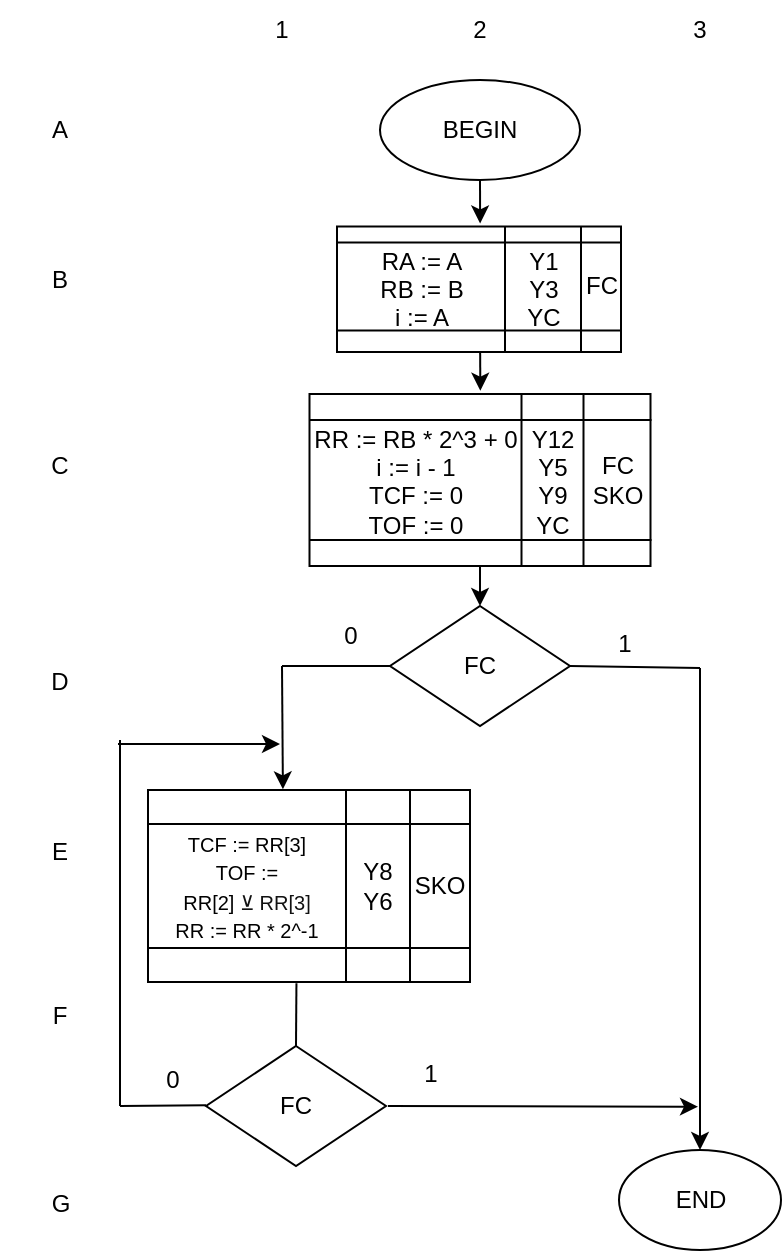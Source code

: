 <mxfile version="18.0.7" type="github">
  <diagram id="gWBOqwuCTexdovqESbqp" name="Page-1">
    <mxGraphModel dx="978" dy="678" grid="0" gridSize="10" guides="1" tooltips="1" connect="1" arrows="1" fold="1" page="0" pageScale="1" pageWidth="827" pageHeight="1169" math="0" shadow="0">
      <root>
        <mxCell id="0" />
        <mxCell id="1" parent="0" />
        <mxCell id="mzly6rjB0d2bTAhVQwtF-1" value="BEGIN" style="ellipse;whiteSpace=wrap;html=1;" parent="1" vertex="1">
          <mxGeometry x="250" y="40" width="100" height="50" as="geometry" />
        </mxCell>
        <mxCell id="mzly6rjB0d2bTAhVQwtF-5" value="FC" style="rhombus;whiteSpace=wrap;html=1;fontFamily=Helvetica;fontSize=12;" parent="1" vertex="1">
          <mxGeometry x="255" y="303" width="90" height="60" as="geometry" />
        </mxCell>
        <mxCell id="mzly6rjB0d2bTAhVQwtF-6" value="" style="endArrow=none;html=1;rounded=0;fontFamily=Helvetica;fontSize=12;exitX=1;exitY=0.5;exitDx=0;exitDy=0;" parent="1" source="mzly6rjB0d2bTAhVQwtF-5" edge="1">
          <mxGeometry width="50" height="50" relative="1" as="geometry">
            <mxPoint x="371" y="292" as="sourcePoint" />
            <mxPoint x="410" y="334" as="targetPoint" />
          </mxGeometry>
        </mxCell>
        <mxCell id="mzly6rjB0d2bTAhVQwtF-7" value="" style="endArrow=classic;html=1;rounded=0;fontFamily=Helvetica;fontSize=12;entryX=0.5;entryY=0;entryDx=0;entryDy=0;" parent="1" target="mzly6rjB0d2bTAhVQwtF-16" edge="1">
          <mxGeometry width="50" height="50" relative="1" as="geometry">
            <mxPoint x="410" y="334" as="sourcePoint" />
            <mxPoint x="410" y="413" as="targetPoint" />
          </mxGeometry>
        </mxCell>
        <mxCell id="mzly6rjB0d2bTAhVQwtF-10" value="" style="endArrow=classic;html=1;rounded=0;fontFamily=Helvetica;fontSize=12;exitX=0.5;exitY=1;exitDx=0;exitDy=0;entryX=0.501;entryY=-0.128;entryDx=0;entryDy=0;entryPerimeter=0;" parent="1" target="LZAnv2CxnYplD1Uf9KJ6-15" edge="1">
          <mxGeometry width="50" height="50" relative="1" as="geometry">
            <mxPoint x="300" y="160" as="sourcePoint" />
            <mxPoint x="300" y="180" as="targetPoint" />
          </mxGeometry>
        </mxCell>
        <mxCell id="mzly6rjB0d2bTAhVQwtF-11" value="" style="endArrow=classic;html=1;rounded=0;fontFamily=Helvetica;fontSize=12;exitX=0.5;exitY=1;exitDx=0;exitDy=0;entryX=0.504;entryY=-0.188;entryDx=0;entryDy=0;entryPerimeter=0;" parent="1" source="mzly6rjB0d2bTAhVQwtF-1" target="LZAnv2CxnYplD1Uf9KJ6-2" edge="1">
          <mxGeometry width="50" height="50" relative="1" as="geometry">
            <mxPoint x="370" y="270" as="sourcePoint" />
            <mxPoint x="300" y="120" as="targetPoint" />
          </mxGeometry>
        </mxCell>
        <mxCell id="mzly6rjB0d2bTAhVQwtF-13" value="" style="endArrow=none;html=1;rounded=0;fontFamily=Helvetica;fontSize=12;exitX=0;exitY=0.5;exitDx=0;exitDy=0;" parent="1" source="mzly6rjB0d2bTAhVQwtF-5" edge="1">
          <mxGeometry width="50" height="50" relative="1" as="geometry">
            <mxPoint x="371" y="372" as="sourcePoint" />
            <mxPoint x="201" y="333" as="targetPoint" />
          </mxGeometry>
        </mxCell>
        <mxCell id="mzly6rjB0d2bTAhVQwtF-14" value="" style="endArrow=classic;html=1;rounded=0;fontFamily=Helvetica;fontSize=12;entryX=0.419;entryY=-0.02;entryDx=0;entryDy=0;entryPerimeter=0;" parent="1" target="LZAnv2CxnYplD1Uf9KJ6-28" edge="1">
          <mxGeometry width="50" height="50" relative="1" as="geometry">
            <mxPoint x="201" y="333" as="sourcePoint" />
            <mxPoint x="202" y="391" as="targetPoint" />
          </mxGeometry>
        </mxCell>
        <mxCell id="mzly6rjB0d2bTAhVQwtF-16" value="END" style="ellipse;whiteSpace=wrap;html=1;fontFamily=Helvetica;fontSize=12;" parent="1" vertex="1">
          <mxGeometry x="369.5" y="575" width="81" height="50" as="geometry" />
        </mxCell>
        <mxCell id="mzly6rjB0d2bTAhVQwtF-19" value="" style="endArrow=none;html=1;rounded=0;fontFamily=Helvetica;fontSize=12;" parent="1" edge="1">
          <mxGeometry width="50" height="50" relative="1" as="geometry">
            <mxPoint x="120" y="553" as="sourcePoint" />
            <mxPoint x="120" y="370" as="targetPoint" />
          </mxGeometry>
        </mxCell>
        <mxCell id="mzly6rjB0d2bTAhVQwtF-20" value="" style="endArrow=classic;html=1;rounded=0;fontFamily=Helvetica;fontSize=12;" parent="1" edge="1">
          <mxGeometry width="50" height="50" relative="1" as="geometry">
            <mxPoint x="119" y="372" as="sourcePoint" />
            <mxPoint x="200" y="372" as="targetPoint" />
          </mxGeometry>
        </mxCell>
        <mxCell id="mzly6rjB0d2bTAhVQwtF-21" value="1" style="text;html=1;strokeColor=none;fillColor=none;align=center;verticalAlign=middle;whiteSpace=wrap;rounded=0;fontFamily=Helvetica;fontSize=12;" parent="1" vertex="1">
          <mxGeometry x="171" width="60" height="30" as="geometry" />
        </mxCell>
        <mxCell id="mzly6rjB0d2bTAhVQwtF-22" value="2" style="text;html=1;strokeColor=none;fillColor=none;align=center;verticalAlign=middle;whiteSpace=wrap;rounded=0;fontFamily=Helvetica;fontSize=12;" parent="1" vertex="1">
          <mxGeometry x="269.5" width="60" height="30" as="geometry" />
        </mxCell>
        <mxCell id="mzly6rjB0d2bTAhVQwtF-23" value="3" style="text;html=1;strokeColor=none;fillColor=none;align=center;verticalAlign=middle;whiteSpace=wrap;rounded=0;fontFamily=Helvetica;fontSize=12;" parent="1" vertex="1">
          <mxGeometry x="380" width="60" height="30" as="geometry" />
        </mxCell>
        <mxCell id="mzly6rjB0d2bTAhVQwtF-24" value="A" style="text;html=1;strokeColor=none;fillColor=none;align=center;verticalAlign=middle;whiteSpace=wrap;rounded=0;fontFamily=Helvetica;fontSize=12;" parent="1" vertex="1">
          <mxGeometry x="60" y="50" width="60" height="30" as="geometry" />
        </mxCell>
        <mxCell id="mzly6rjB0d2bTAhVQwtF-25" value="B" style="text;html=1;strokeColor=none;fillColor=none;align=center;verticalAlign=middle;whiteSpace=wrap;rounded=0;fontFamily=Helvetica;fontSize=12;" parent="1" vertex="1">
          <mxGeometry x="60" y="125" width="60" height="30" as="geometry" />
        </mxCell>
        <mxCell id="mzly6rjB0d2bTAhVQwtF-26" value="C" style="text;html=1;strokeColor=none;fillColor=none;align=center;verticalAlign=middle;whiteSpace=wrap;rounded=0;fontFamily=Helvetica;fontSize=12;" parent="1" vertex="1">
          <mxGeometry x="60" y="218" width="60" height="30" as="geometry" />
        </mxCell>
        <mxCell id="mzly6rjB0d2bTAhVQwtF-27" value="D" style="text;html=1;strokeColor=none;fillColor=none;align=center;verticalAlign=middle;whiteSpace=wrap;rounded=0;fontFamily=Helvetica;fontSize=12;" parent="1" vertex="1">
          <mxGeometry x="60" y="326" width="60" height="30" as="geometry" />
        </mxCell>
        <mxCell id="mzly6rjB0d2bTAhVQwtF-28" value="E" style="text;html=1;strokeColor=none;fillColor=none;align=center;verticalAlign=middle;whiteSpace=wrap;rounded=0;fontFamily=Helvetica;fontSize=12;" parent="1" vertex="1">
          <mxGeometry x="60" y="411" width="60" height="30" as="geometry" />
        </mxCell>
        <mxCell id="mzly6rjB0d2bTAhVQwtF-29" value="F" style="text;html=1;strokeColor=none;fillColor=none;align=center;verticalAlign=middle;whiteSpace=wrap;rounded=0;fontFamily=Helvetica;fontSize=12;" parent="1" vertex="1">
          <mxGeometry x="60" y="493" width="60" height="30" as="geometry" />
        </mxCell>
        <mxCell id="WTmnEbOaFGeAtniKWUdR-5" value="" style="endArrow=classic;html=1;rounded=0;entryX=0.5;entryY=0;entryDx=0;entryDy=0;" parent="1" source="LZAnv2CxnYplD1Uf9KJ6-23" target="mzly6rjB0d2bTAhVQwtF-5" edge="1">
          <mxGeometry width="50" height="50" relative="1" as="geometry">
            <mxPoint x="300" y="286.0" as="sourcePoint" />
            <mxPoint x="425" y="357" as="targetPoint" />
          </mxGeometry>
        </mxCell>
        <mxCell id="WTmnEbOaFGeAtniKWUdR-8" value="" style="endArrow=none;html=1;rounded=0;entryX=0.461;entryY=1.006;entryDx=0;entryDy=0;entryPerimeter=0;exitX=0.5;exitY=0;exitDx=0;exitDy=0;" parent="1" source="X1NxIXJc54z0yrcDzN2V-1" target="LZAnv2CxnYplD1Uf9KJ6-27" edge="1">
          <mxGeometry width="50" height="50" relative="1" as="geometry">
            <mxPoint x="202" y="522" as="sourcePoint" />
            <mxPoint x="203" y="487" as="targetPoint" />
          </mxGeometry>
        </mxCell>
        <mxCell id="LZAnv2CxnYplD1Uf9KJ6-1" value="" style="shape=table;html=1;whiteSpace=wrap;startSize=0;container=1;collapsible=0;childLayout=tableLayout;" parent="1" vertex="1">
          <mxGeometry x="228.5" y="113.25" width="142" height="62.75" as="geometry" />
        </mxCell>
        <mxCell id="LZAnv2CxnYplD1Uf9KJ6-2" value="" style="shape=tableRow;horizontal=0;startSize=0;swimlaneHead=0;swimlaneBody=0;top=0;left=0;bottom=0;right=0;collapsible=0;dropTarget=0;fillColor=none;points=[[0,0.5],[1,0.5]];portConstraint=eastwest;" parent="LZAnv2CxnYplD1Uf9KJ6-1" vertex="1">
          <mxGeometry width="142" height="8" as="geometry" />
        </mxCell>
        <mxCell id="LZAnv2CxnYplD1Uf9KJ6-3" value="" style="shape=partialRectangle;html=1;whiteSpace=wrap;connectable=0;fillColor=none;top=0;left=0;bottom=0;right=0;overflow=hidden;" parent="LZAnv2CxnYplD1Uf9KJ6-2" vertex="1">
          <mxGeometry width="84" height="8" as="geometry">
            <mxRectangle width="84" height="8" as="alternateBounds" />
          </mxGeometry>
        </mxCell>
        <mxCell id="LZAnv2CxnYplD1Uf9KJ6-4" value="" style="shape=partialRectangle;html=1;whiteSpace=wrap;connectable=0;fillColor=none;top=0;left=0;bottom=0;right=0;overflow=hidden;" parent="LZAnv2CxnYplD1Uf9KJ6-2" vertex="1">
          <mxGeometry x="84" width="38" height="8" as="geometry">
            <mxRectangle width="38" height="8" as="alternateBounds" />
          </mxGeometry>
        </mxCell>
        <mxCell id="LZAnv2CxnYplD1Uf9KJ6-5" value="" style="shape=partialRectangle;html=1;whiteSpace=wrap;connectable=0;fillColor=none;top=0;left=0;bottom=0;right=0;overflow=hidden;" parent="LZAnv2CxnYplD1Uf9KJ6-2" vertex="1">
          <mxGeometry x="122" width="20" height="8" as="geometry">
            <mxRectangle width="20" height="8" as="alternateBounds" />
          </mxGeometry>
        </mxCell>
        <mxCell id="LZAnv2CxnYplD1Uf9KJ6-6" value="" style="shape=tableRow;horizontal=0;startSize=0;swimlaneHead=0;swimlaneBody=0;top=0;left=0;bottom=0;right=0;collapsible=0;dropTarget=0;fillColor=none;points=[[0,0.5],[1,0.5]];portConstraint=eastwest;" parent="LZAnv2CxnYplD1Uf9KJ6-1" vertex="1">
          <mxGeometry y="8" width="142" height="44" as="geometry" />
        </mxCell>
        <mxCell id="LZAnv2CxnYplD1Uf9KJ6-7" value="&lt;span&gt;RA := A&lt;/span&gt;&lt;br&gt;&lt;span&gt;RB := B&lt;br&gt;i := A&lt;br&gt;&lt;/span&gt;" style="shape=partialRectangle;html=1;whiteSpace=wrap;connectable=0;fillColor=none;top=0;left=0;bottom=0;right=0;overflow=hidden;" parent="LZAnv2CxnYplD1Uf9KJ6-6" vertex="1">
          <mxGeometry width="84" height="44" as="geometry">
            <mxRectangle width="84" height="44" as="alternateBounds" />
          </mxGeometry>
        </mxCell>
        <mxCell id="LZAnv2CxnYplD1Uf9KJ6-8" value="Y1&lt;br&gt;Y3&lt;br&gt;YC" style="shape=partialRectangle;html=1;whiteSpace=wrap;connectable=0;fillColor=none;top=0;left=0;bottom=0;right=0;overflow=hidden;" parent="LZAnv2CxnYplD1Uf9KJ6-6" vertex="1">
          <mxGeometry x="84" width="38" height="44" as="geometry">
            <mxRectangle width="38" height="44" as="alternateBounds" />
          </mxGeometry>
        </mxCell>
        <mxCell id="LZAnv2CxnYplD1Uf9KJ6-9" value="FC" style="shape=partialRectangle;html=1;whiteSpace=wrap;connectable=0;fillColor=none;top=0;left=0;bottom=0;right=0;overflow=hidden;" parent="LZAnv2CxnYplD1Uf9KJ6-6" vertex="1">
          <mxGeometry x="122" width="20" height="44" as="geometry">
            <mxRectangle width="20" height="44" as="alternateBounds" />
          </mxGeometry>
        </mxCell>
        <mxCell id="LZAnv2CxnYplD1Uf9KJ6-10" value="" style="shape=tableRow;horizontal=0;startSize=0;swimlaneHead=0;swimlaneBody=0;top=0;left=0;bottom=0;right=0;collapsible=0;dropTarget=0;fillColor=none;points=[[0,0.5],[1,0.5]];portConstraint=eastwest;" parent="LZAnv2CxnYplD1Uf9KJ6-1" vertex="1">
          <mxGeometry y="52" width="142" height="11" as="geometry" />
        </mxCell>
        <mxCell id="LZAnv2CxnYplD1Uf9KJ6-11" value="" style="shape=partialRectangle;html=1;whiteSpace=wrap;connectable=0;fillColor=none;top=0;left=0;bottom=0;right=0;overflow=hidden;" parent="LZAnv2CxnYplD1Uf9KJ6-10" vertex="1">
          <mxGeometry width="84" height="11" as="geometry">
            <mxRectangle width="84" height="11" as="alternateBounds" />
          </mxGeometry>
        </mxCell>
        <mxCell id="LZAnv2CxnYplD1Uf9KJ6-12" value="" style="shape=partialRectangle;html=1;whiteSpace=wrap;connectable=0;fillColor=none;top=0;left=0;bottom=0;right=0;overflow=hidden;" parent="LZAnv2CxnYplD1Uf9KJ6-10" vertex="1">
          <mxGeometry x="84" width="38" height="11" as="geometry">
            <mxRectangle width="38" height="11" as="alternateBounds" />
          </mxGeometry>
        </mxCell>
        <mxCell id="LZAnv2CxnYplD1Uf9KJ6-13" value="" style="shape=partialRectangle;html=1;whiteSpace=wrap;connectable=0;fillColor=none;top=0;left=0;bottom=0;right=0;overflow=hidden;pointerEvents=1;" parent="LZAnv2CxnYplD1Uf9KJ6-10" vertex="1">
          <mxGeometry x="122" width="20" height="11" as="geometry">
            <mxRectangle width="20" height="11" as="alternateBounds" />
          </mxGeometry>
        </mxCell>
        <mxCell id="LZAnv2CxnYplD1Uf9KJ6-14" value="" style="shape=table;html=1;whiteSpace=wrap;startSize=0;container=1;collapsible=0;childLayout=tableLayout;" parent="1" vertex="1">
          <mxGeometry x="214.75" y="197" width="170.5" height="86" as="geometry" />
        </mxCell>
        <mxCell id="LZAnv2CxnYplD1Uf9KJ6-15" value="" style="shape=tableRow;horizontal=0;startSize=0;swimlaneHead=0;swimlaneBody=0;top=0;left=0;bottom=0;right=0;collapsible=0;dropTarget=0;fillColor=none;points=[[0,0.5],[1,0.5]];portConstraint=eastwest;" parent="LZAnv2CxnYplD1Uf9KJ6-14" vertex="1">
          <mxGeometry width="170.5" height="13" as="geometry" />
        </mxCell>
        <mxCell id="LZAnv2CxnYplD1Uf9KJ6-16" value="" style="shape=partialRectangle;html=1;whiteSpace=wrap;connectable=0;fillColor=none;top=0;left=0;bottom=0;right=0;overflow=hidden;" parent="LZAnv2CxnYplD1Uf9KJ6-15" vertex="1">
          <mxGeometry width="106" height="13" as="geometry">
            <mxRectangle width="106" height="13" as="alternateBounds" />
          </mxGeometry>
        </mxCell>
        <mxCell id="LZAnv2CxnYplD1Uf9KJ6-17" value="" style="shape=partialRectangle;html=1;whiteSpace=wrap;connectable=0;fillColor=none;top=0;left=0;bottom=0;right=0;overflow=hidden;" parent="LZAnv2CxnYplD1Uf9KJ6-15" vertex="1">
          <mxGeometry x="106" width="31" height="13" as="geometry">
            <mxRectangle width="31" height="13" as="alternateBounds" />
          </mxGeometry>
        </mxCell>
        <mxCell id="LZAnv2CxnYplD1Uf9KJ6-18" value="" style="shape=partialRectangle;html=1;whiteSpace=wrap;connectable=0;fillColor=none;top=0;left=0;bottom=0;right=0;overflow=hidden;" parent="LZAnv2CxnYplD1Uf9KJ6-15" vertex="1">
          <mxGeometry x="137" width="34" height="13" as="geometry">
            <mxRectangle width="34" height="13" as="alternateBounds" />
          </mxGeometry>
        </mxCell>
        <mxCell id="LZAnv2CxnYplD1Uf9KJ6-19" value="" style="shape=tableRow;horizontal=0;startSize=0;swimlaneHead=0;swimlaneBody=0;top=0;left=0;bottom=0;right=0;collapsible=0;dropTarget=0;fillColor=none;points=[[0,0.5],[1,0.5]];portConstraint=eastwest;" parent="LZAnv2CxnYplD1Uf9KJ6-14" vertex="1">
          <mxGeometry y="13" width="170.5" height="60" as="geometry" />
        </mxCell>
        <mxCell id="LZAnv2CxnYplD1Uf9KJ6-20" value="&lt;span&gt;RR := RB * 2^3 + 0&lt;/span&gt;&lt;br&gt;&lt;span&gt;i := i - 1&lt;br&gt;&lt;/span&gt;TCF := 0&lt;br&gt;TOF := 0&lt;span&gt;&lt;br&gt;&lt;/span&gt;" style="shape=partialRectangle;html=1;whiteSpace=wrap;connectable=0;fillColor=none;top=0;left=0;bottom=0;right=0;overflow=hidden;" parent="LZAnv2CxnYplD1Uf9KJ6-19" vertex="1">
          <mxGeometry width="106" height="60" as="geometry">
            <mxRectangle width="106" height="60" as="alternateBounds" />
          </mxGeometry>
        </mxCell>
        <mxCell id="LZAnv2CxnYplD1Uf9KJ6-21" value="Y12&lt;br&gt;Y5&lt;br&gt;Y9&lt;br&gt;YC" style="shape=partialRectangle;html=1;whiteSpace=wrap;connectable=0;fillColor=none;top=0;left=0;bottom=0;right=0;overflow=hidden;" parent="LZAnv2CxnYplD1Uf9KJ6-19" vertex="1">
          <mxGeometry x="106" width="31" height="60" as="geometry">
            <mxRectangle width="31" height="60" as="alternateBounds" />
          </mxGeometry>
        </mxCell>
        <mxCell id="LZAnv2CxnYplD1Uf9KJ6-22" value="FC&lt;br&gt;SKO" style="shape=partialRectangle;html=1;whiteSpace=wrap;connectable=0;fillColor=none;top=0;left=0;bottom=0;right=0;overflow=hidden;" parent="LZAnv2CxnYplD1Uf9KJ6-19" vertex="1">
          <mxGeometry x="137" width="34" height="60" as="geometry">
            <mxRectangle width="34" height="60" as="alternateBounds" />
          </mxGeometry>
        </mxCell>
        <mxCell id="LZAnv2CxnYplD1Uf9KJ6-23" value="" style="shape=tableRow;horizontal=0;startSize=0;swimlaneHead=0;swimlaneBody=0;top=0;left=0;bottom=0;right=0;collapsible=0;dropTarget=0;fillColor=none;points=[[0,0.5],[1,0.5]];portConstraint=eastwest;" parent="LZAnv2CxnYplD1Uf9KJ6-14" vertex="1">
          <mxGeometry y="73" width="170.5" height="13" as="geometry" />
        </mxCell>
        <mxCell id="LZAnv2CxnYplD1Uf9KJ6-24" value="" style="shape=partialRectangle;html=1;whiteSpace=wrap;connectable=0;fillColor=none;top=0;left=0;bottom=0;right=0;overflow=hidden;" parent="LZAnv2CxnYplD1Uf9KJ6-23" vertex="1">
          <mxGeometry width="106" height="13" as="geometry">
            <mxRectangle width="106" height="13" as="alternateBounds" />
          </mxGeometry>
        </mxCell>
        <mxCell id="LZAnv2CxnYplD1Uf9KJ6-25" value="" style="shape=partialRectangle;html=1;whiteSpace=wrap;connectable=0;fillColor=none;top=0;left=0;bottom=0;right=0;overflow=hidden;" parent="LZAnv2CxnYplD1Uf9KJ6-23" vertex="1">
          <mxGeometry x="106" width="31" height="13" as="geometry">
            <mxRectangle width="31" height="13" as="alternateBounds" />
          </mxGeometry>
        </mxCell>
        <mxCell id="LZAnv2CxnYplD1Uf9KJ6-26" value="" style="shape=partialRectangle;html=1;whiteSpace=wrap;connectable=0;fillColor=none;top=0;left=0;bottom=0;right=0;overflow=hidden;pointerEvents=1;" parent="LZAnv2CxnYplD1Uf9KJ6-23" vertex="1">
          <mxGeometry x="137" width="34" height="13" as="geometry">
            <mxRectangle width="34" height="13" as="alternateBounds" />
          </mxGeometry>
        </mxCell>
        <mxCell id="LZAnv2CxnYplD1Uf9KJ6-27" value="" style="shape=table;html=1;whiteSpace=wrap;startSize=0;container=1;collapsible=0;childLayout=tableLayout;" parent="1" vertex="1">
          <mxGeometry x="134" y="395" width="161" height="96" as="geometry" />
        </mxCell>
        <mxCell id="LZAnv2CxnYplD1Uf9KJ6-28" value="" style="shape=tableRow;horizontal=0;startSize=0;swimlaneHead=0;swimlaneBody=0;top=0;left=0;bottom=0;right=0;collapsible=0;dropTarget=0;fillColor=none;points=[[0,0.5],[1,0.5]];portConstraint=eastwest;" parent="LZAnv2CxnYplD1Uf9KJ6-27" vertex="1">
          <mxGeometry width="161" height="17" as="geometry" />
        </mxCell>
        <mxCell id="LZAnv2CxnYplD1Uf9KJ6-29" value="" style="shape=partialRectangle;html=1;whiteSpace=wrap;connectable=0;fillColor=none;top=0;left=0;bottom=0;right=0;overflow=hidden;" parent="LZAnv2CxnYplD1Uf9KJ6-28" vertex="1">
          <mxGeometry width="99" height="17" as="geometry">
            <mxRectangle width="99" height="17" as="alternateBounds" />
          </mxGeometry>
        </mxCell>
        <mxCell id="LZAnv2CxnYplD1Uf9KJ6-30" value="" style="shape=partialRectangle;html=1;whiteSpace=wrap;connectable=0;fillColor=none;top=0;left=0;bottom=0;right=0;overflow=hidden;" parent="LZAnv2CxnYplD1Uf9KJ6-28" vertex="1">
          <mxGeometry x="99" width="32" height="17" as="geometry">
            <mxRectangle width="32" height="17" as="alternateBounds" />
          </mxGeometry>
        </mxCell>
        <mxCell id="LZAnv2CxnYplD1Uf9KJ6-31" value="" style="shape=partialRectangle;html=1;whiteSpace=wrap;connectable=0;fillColor=none;top=0;left=0;bottom=0;right=0;overflow=hidden;" parent="LZAnv2CxnYplD1Uf9KJ6-28" vertex="1">
          <mxGeometry x="131" width="30" height="17" as="geometry">
            <mxRectangle width="30" height="17" as="alternateBounds" />
          </mxGeometry>
        </mxCell>
        <mxCell id="LZAnv2CxnYplD1Uf9KJ6-32" value="" style="shape=tableRow;horizontal=0;startSize=0;swimlaneHead=0;swimlaneBody=0;top=0;left=0;bottom=0;right=0;collapsible=0;dropTarget=0;fillColor=none;points=[[0,0.5],[1,0.5]];portConstraint=eastwest;" parent="LZAnv2CxnYplD1Uf9KJ6-27" vertex="1">
          <mxGeometry y="17" width="161" height="62" as="geometry" />
        </mxCell>
        <mxCell id="LZAnv2CxnYplD1Uf9KJ6-33" value="&lt;font style=&quot;font-size: 10px&quot;&gt;&lt;span&gt;TCF := RR[3]&lt;/span&gt;&lt;br&gt;&lt;span&gt;TOF := RR[2]&amp;nbsp;&lt;/span&gt;&lt;span style=&quot;color: rgb(17 , 17 , 17) ; background-color: rgb(255 , 255 , 255)&quot;&gt;&lt;font face=&quot;u2000&quot;&gt;⊻&amp;nbsp;&lt;/font&gt;RR[3]&lt;br&gt;&lt;/span&gt;RR := RR * 2^-1&lt;span style=&quot;color: rgb(17 , 17 , 17) ; background-color: rgb(255 , 255 , 255)&quot;&gt;&lt;br&gt;&lt;/span&gt;&lt;/font&gt;" style="shape=partialRectangle;html=1;whiteSpace=wrap;connectable=0;fillColor=none;top=0;left=0;bottom=0;right=0;overflow=hidden;" parent="LZAnv2CxnYplD1Uf9KJ6-32" vertex="1">
          <mxGeometry width="99" height="62" as="geometry">
            <mxRectangle width="99" height="62" as="alternateBounds" />
          </mxGeometry>
        </mxCell>
        <mxCell id="LZAnv2CxnYplD1Uf9KJ6-34" value="Y8&lt;br&gt;Y6" style="shape=partialRectangle;html=1;whiteSpace=wrap;connectable=0;fillColor=none;top=0;left=0;bottom=0;right=0;overflow=hidden;" parent="LZAnv2CxnYplD1Uf9KJ6-32" vertex="1">
          <mxGeometry x="99" width="32" height="62" as="geometry">
            <mxRectangle width="32" height="62" as="alternateBounds" />
          </mxGeometry>
        </mxCell>
        <mxCell id="LZAnv2CxnYplD1Uf9KJ6-35" value="SKO" style="shape=partialRectangle;html=1;whiteSpace=wrap;connectable=0;fillColor=none;top=0;left=0;bottom=0;right=0;overflow=hidden;" parent="LZAnv2CxnYplD1Uf9KJ6-32" vertex="1">
          <mxGeometry x="131" width="30" height="62" as="geometry">
            <mxRectangle width="30" height="62" as="alternateBounds" />
          </mxGeometry>
        </mxCell>
        <mxCell id="LZAnv2CxnYplD1Uf9KJ6-36" value="" style="shape=tableRow;horizontal=0;startSize=0;swimlaneHead=0;swimlaneBody=0;top=0;left=0;bottom=0;right=0;collapsible=0;dropTarget=0;fillColor=none;points=[[0,0.5],[1,0.5]];portConstraint=eastwest;" parent="LZAnv2CxnYplD1Uf9KJ6-27" vertex="1">
          <mxGeometry y="79" width="161" height="17" as="geometry" />
        </mxCell>
        <mxCell id="LZAnv2CxnYplD1Uf9KJ6-37" value="" style="shape=partialRectangle;html=1;whiteSpace=wrap;connectable=0;fillColor=none;top=0;left=0;bottom=0;right=0;overflow=hidden;" parent="LZAnv2CxnYplD1Uf9KJ6-36" vertex="1">
          <mxGeometry width="99" height="17" as="geometry">
            <mxRectangle width="99" height="17" as="alternateBounds" />
          </mxGeometry>
        </mxCell>
        <mxCell id="LZAnv2CxnYplD1Uf9KJ6-38" value="" style="shape=partialRectangle;html=1;whiteSpace=wrap;connectable=0;fillColor=none;top=0;left=0;bottom=0;right=0;overflow=hidden;" parent="LZAnv2CxnYplD1Uf9KJ6-36" vertex="1">
          <mxGeometry x="99" width="32" height="17" as="geometry">
            <mxRectangle width="32" height="17" as="alternateBounds" />
          </mxGeometry>
        </mxCell>
        <mxCell id="LZAnv2CxnYplD1Uf9KJ6-39" value="" style="shape=partialRectangle;html=1;whiteSpace=wrap;connectable=0;fillColor=none;top=0;left=0;bottom=0;right=0;overflow=hidden;pointerEvents=1;" parent="LZAnv2CxnYplD1Uf9KJ6-36" vertex="1">
          <mxGeometry x="131" width="30" height="17" as="geometry">
            <mxRectangle width="30" height="17" as="alternateBounds" />
          </mxGeometry>
        </mxCell>
        <mxCell id="X1NxIXJc54z0yrcDzN2V-1" value="FC" style="rhombus;whiteSpace=wrap;html=1;fontFamily=Helvetica;fontSize=12;" parent="1" vertex="1">
          <mxGeometry x="163" y="523" width="90" height="60" as="geometry" />
        </mxCell>
        <mxCell id="X1NxIXJc54z0yrcDzN2V-2" value="" style="endArrow=none;html=1;rounded=0;fontFamily=Helvetica;fontSize=12;" parent="1" edge="1">
          <mxGeometry width="50" height="50" relative="1" as="geometry">
            <mxPoint x="120" y="553" as="sourcePoint" />
            <mxPoint x="163" y="552.66" as="targetPoint" />
          </mxGeometry>
        </mxCell>
        <mxCell id="X1NxIXJc54z0yrcDzN2V-3" value="" style="endArrow=classic;html=1;rounded=0;fontFamily=Helvetica;fontSize=12;exitX=1.007;exitY=0.822;exitDx=0;exitDy=0;exitPerimeter=0;" parent="1" edge="1">
          <mxGeometry width="50" height="50" relative="1" as="geometry">
            <mxPoint x="254" y="553" as="sourcePoint" />
            <mxPoint x="409" y="553.34" as="targetPoint" />
          </mxGeometry>
        </mxCell>
        <mxCell id="X1NxIXJc54z0yrcDzN2V-4" value="G&lt;br&gt;" style="text;html=1;align=center;verticalAlign=middle;resizable=0;points=[];autosize=1;strokeColor=none;fillColor=none;" parent="1" vertex="1">
          <mxGeometry x="80" y="593" width="19" height="18" as="geometry" />
        </mxCell>
        <mxCell id="olZ2zs7QKrayuu756rTv-1" value="1" style="text;html=1;align=center;verticalAlign=middle;resizable=0;points=[];autosize=1;strokeColor=none;fillColor=none;" vertex="1" parent="1">
          <mxGeometry x="363" y="313" width="17" height="18" as="geometry" />
        </mxCell>
        <mxCell id="olZ2zs7QKrayuu756rTv-2" value="0" style="text;html=1;align=center;verticalAlign=middle;resizable=0;points=[];autosize=1;strokeColor=none;fillColor=none;" vertex="1" parent="1">
          <mxGeometry x="226" y="309" width="17" height="18" as="geometry" />
        </mxCell>
        <mxCell id="olZ2zs7QKrayuu756rTv-3" value="1" style="text;html=1;align=center;verticalAlign=middle;resizable=0;points=[];autosize=1;strokeColor=none;fillColor=none;" vertex="1" parent="1">
          <mxGeometry x="266" y="528" width="17" height="18" as="geometry" />
        </mxCell>
        <mxCell id="olZ2zs7QKrayuu756rTv-4" value="0" style="text;html=1;align=center;verticalAlign=middle;resizable=0;points=[];autosize=1;strokeColor=none;fillColor=none;" vertex="1" parent="1">
          <mxGeometry x="137" y="531" width="17" height="18" as="geometry" />
        </mxCell>
      </root>
    </mxGraphModel>
  </diagram>
</mxfile>
